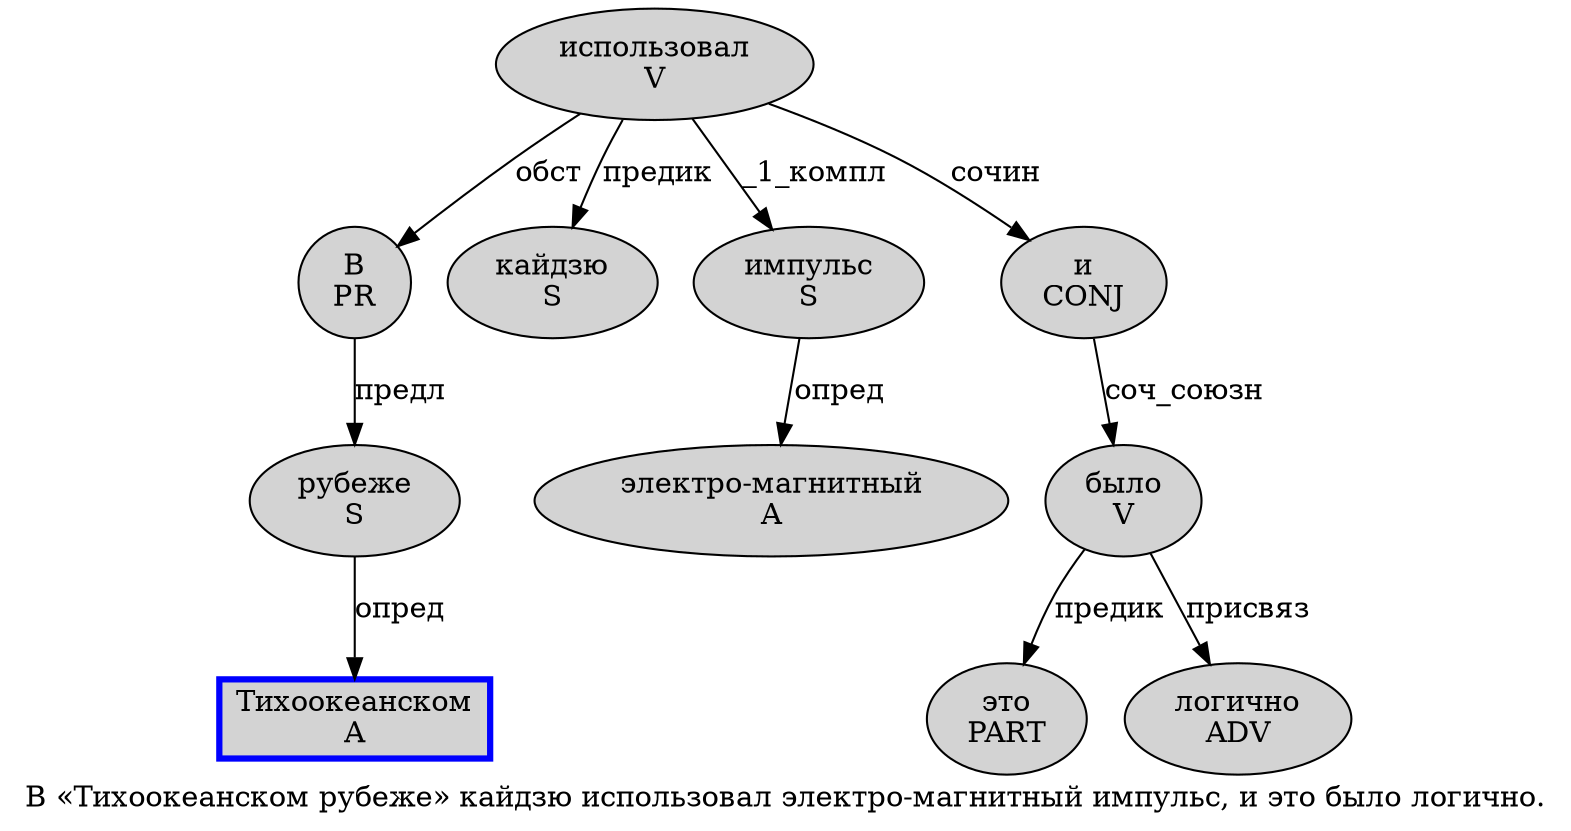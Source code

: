 digraph SENTENCE_4843 {
	graph [label="В «Тихоокеанском рубеже» кайдзю использовал электро-магнитный импульс, и это было логично."]
	node [style=filled]
		0 [label="В
PR" color="" fillcolor=lightgray penwidth=1 shape=ellipse]
		2 [label="Тихоокеанском
A" color=blue fillcolor=lightgray penwidth=3 shape=box]
		3 [label="рубеже
S" color="" fillcolor=lightgray penwidth=1 shape=ellipse]
		5 [label="кайдзю
S" color="" fillcolor=lightgray penwidth=1 shape=ellipse]
		6 [label="использовал
V" color="" fillcolor=lightgray penwidth=1 shape=ellipse]
		7 [label="электро-магнитный
A" color="" fillcolor=lightgray penwidth=1 shape=ellipse]
		8 [label="импульс
S" color="" fillcolor=lightgray penwidth=1 shape=ellipse]
		10 [label="и
CONJ" color="" fillcolor=lightgray penwidth=1 shape=ellipse]
		11 [label="это
PART" color="" fillcolor=lightgray penwidth=1 shape=ellipse]
		12 [label="было
V" color="" fillcolor=lightgray penwidth=1 shape=ellipse]
		13 [label="логично
ADV" color="" fillcolor=lightgray penwidth=1 shape=ellipse]
			8 -> 7 [label="опред"]
			0 -> 3 [label="предл"]
			3 -> 2 [label="опред"]
			6 -> 0 [label="обст"]
			6 -> 5 [label="предик"]
			6 -> 8 [label="_1_компл"]
			6 -> 10 [label="сочин"]
			12 -> 11 [label="предик"]
			12 -> 13 [label="присвяз"]
			10 -> 12 [label="соч_союзн"]
}